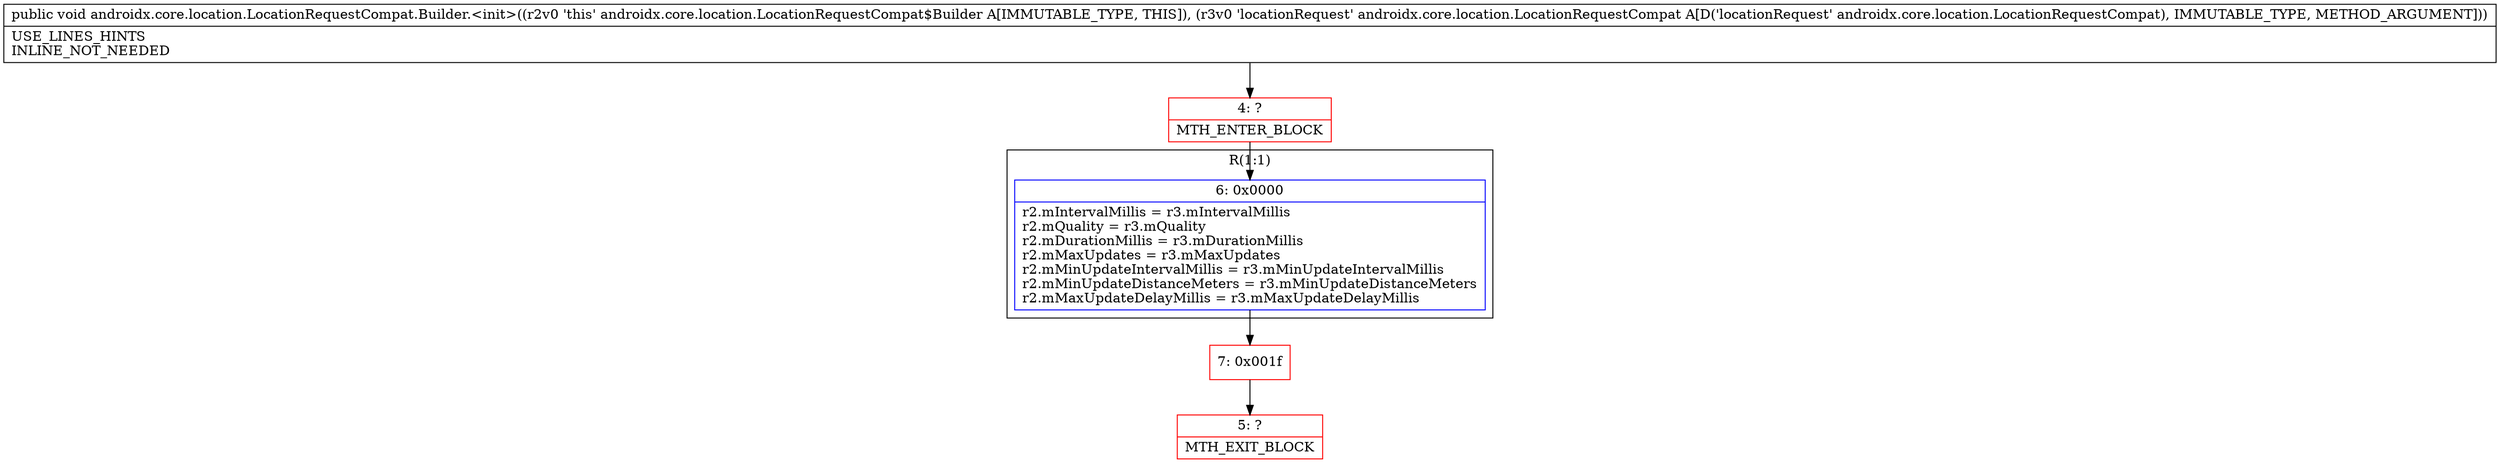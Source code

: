 digraph "CFG forandroidx.core.location.LocationRequestCompat.Builder.\<init\>(Landroidx\/core\/location\/LocationRequestCompat;)V" {
subgraph cluster_Region_934948919 {
label = "R(1:1)";
node [shape=record,color=blue];
Node_6 [shape=record,label="{6\:\ 0x0000|r2.mIntervalMillis = r3.mIntervalMillis\lr2.mQuality = r3.mQuality\lr2.mDurationMillis = r3.mDurationMillis\lr2.mMaxUpdates = r3.mMaxUpdates\lr2.mMinUpdateIntervalMillis = r3.mMinUpdateIntervalMillis\lr2.mMinUpdateDistanceMeters = r3.mMinUpdateDistanceMeters\lr2.mMaxUpdateDelayMillis = r3.mMaxUpdateDelayMillis\l}"];
}
Node_4 [shape=record,color=red,label="{4\:\ ?|MTH_ENTER_BLOCK\l}"];
Node_7 [shape=record,color=red,label="{7\:\ 0x001f}"];
Node_5 [shape=record,color=red,label="{5\:\ ?|MTH_EXIT_BLOCK\l}"];
MethodNode[shape=record,label="{public void androidx.core.location.LocationRequestCompat.Builder.\<init\>((r2v0 'this' androidx.core.location.LocationRequestCompat$Builder A[IMMUTABLE_TYPE, THIS]), (r3v0 'locationRequest' androidx.core.location.LocationRequestCompat A[D('locationRequest' androidx.core.location.LocationRequestCompat), IMMUTABLE_TYPE, METHOD_ARGUMENT]))  | USE_LINES_HINTS\lINLINE_NOT_NEEDED\l}"];
MethodNode -> Node_4;Node_6 -> Node_7;
Node_4 -> Node_6;
Node_7 -> Node_5;
}

